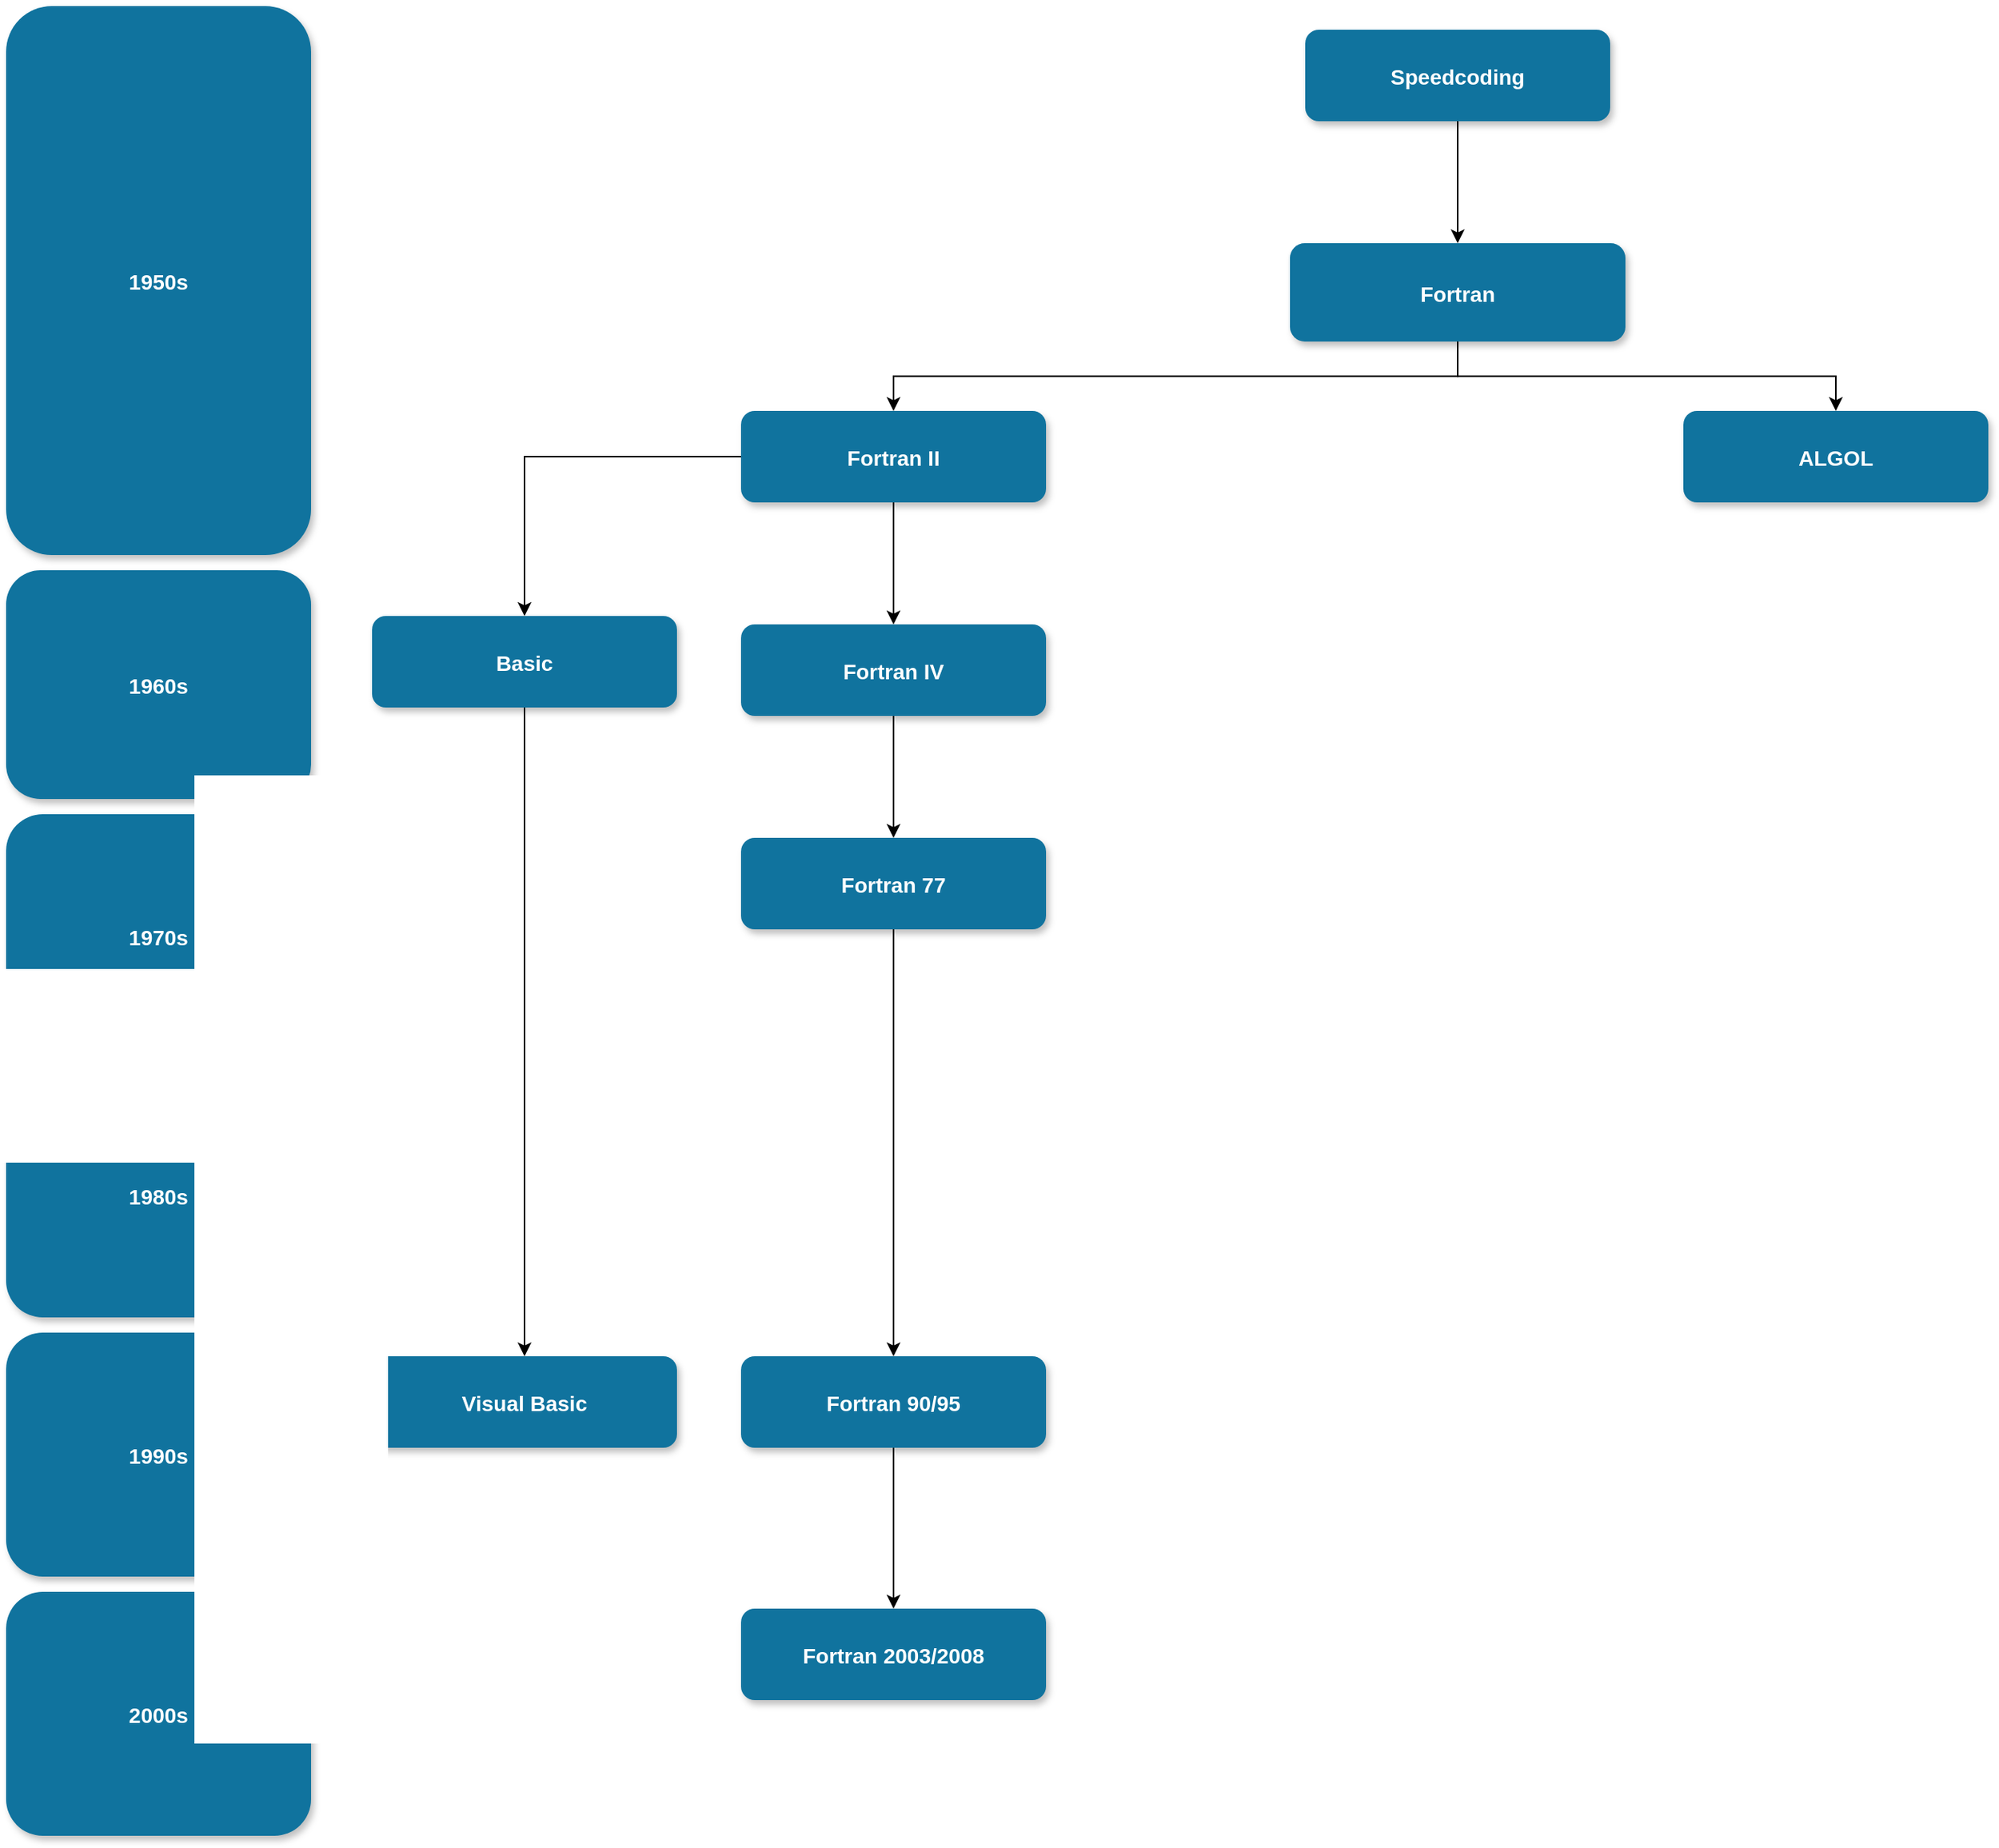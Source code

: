 <mxfile version="20.6.2" type="github"><diagram name="Page-1" id="97916047-d0de-89f5-080d-49f4d83e522f"><mxGraphModel dx="3082.5" dy="720" grid="1" gridSize="10" guides="1" tooltips="1" connect="1" arrows="1" fold="1" page="1" pageScale="1.5" pageWidth="1169" pageHeight="827" background="none" math="0" shadow="0"><root><mxCell id="0"/><mxCell id="1" parent="0"/><mxCell id="ZQCP-Olieppa9Xt7_vwg-67" style="edgeStyle=orthogonalEdgeStyle;rounded=0;orthogonalLoop=1;jettySize=auto;html=1;exitX=0.5;exitY=1;exitDx=0;exitDy=0;" edge="1" parent="1" source="2" target="3"><mxGeometry relative="1" as="geometry"/></mxCell><mxCell id="2" value="Speedcoding" style="rounded=1;fillColor=#10739E;strokeColor=none;shadow=1;gradientColor=none;fontStyle=1;fontColor=#FFFFFF;fontSize=14;" parent="1" vertex="1"><mxGeometry x="672" y="205.5" width="200" height="60" as="geometry"/></mxCell><mxCell id="ZQCP-Olieppa9Xt7_vwg-69" style="edgeStyle=orthogonalEdgeStyle;rounded=0;orthogonalLoop=1;jettySize=auto;html=1;exitX=0.5;exitY=1;exitDx=0;exitDy=0;" edge="1" parent="1" source="3" target="4"><mxGeometry relative="1" as="geometry"/></mxCell><mxCell id="ZQCP-Olieppa9Xt7_vwg-70" style="edgeStyle=orthogonalEdgeStyle;rounded=0;orthogonalLoop=1;jettySize=auto;html=1;exitX=0.5;exitY=1;exitDx=0;exitDy=0;" edge="1" parent="1" source="3" target="5"><mxGeometry relative="1" as="geometry"/></mxCell><mxCell id="3" value="Fortran" style="rounded=1;fillColor=#10739E;strokeColor=none;shadow=1;gradientColor=none;fontStyle=1;fontColor=#FFFFFF;fontSize=14;" parent="1" vertex="1"><mxGeometry x="662" y="345.5" width="220" height="64.5" as="geometry"/></mxCell><mxCell id="ZQCP-Olieppa9Xt7_vwg-56" value="" style="edgeStyle=orthogonalEdgeStyle;rounded=0;orthogonalLoop=1;jettySize=auto;html=1;" edge="1" parent="1" source="4" target="ZQCP-Olieppa9Xt7_vwg-55"><mxGeometry relative="1" as="geometry"/></mxCell><mxCell id="ZQCP-Olieppa9Xt7_vwg-66" value="" style="edgeStyle=orthogonalEdgeStyle;rounded=0;orthogonalLoop=1;jettySize=auto;html=1;" edge="1" parent="1" source="4" target="ZQCP-Olieppa9Xt7_vwg-65"><mxGeometry relative="1" as="geometry"/></mxCell><mxCell id="4" value="Fortran II" style="rounded=1;fillColor=#10739E;strokeColor=none;shadow=1;gradientColor=none;fontStyle=1;fontColor=#FFFFFF;fontSize=14;" parent="1" vertex="1"><mxGeometry x="302" y="455.5" width="200" height="60" as="geometry"/></mxCell><mxCell id="5" value="ALGOL" style="rounded=1;fillColor=#10739E;strokeColor=none;shadow=1;gradientColor=none;fontStyle=1;fontColor=#FFFFFF;fontSize=14;" parent="1" vertex="1"><mxGeometry x="920" y="455.5" width="200" height="60" as="geometry"/></mxCell><mxCell id="ZQCP-Olieppa9Xt7_vwg-58" value="" style="edgeStyle=orthogonalEdgeStyle;rounded=0;orthogonalLoop=1;jettySize=auto;html=1;" edge="1" parent="1" source="ZQCP-Olieppa9Xt7_vwg-55" target="ZQCP-Olieppa9Xt7_vwg-57"><mxGeometry relative="1" as="geometry"/></mxCell><mxCell id="ZQCP-Olieppa9Xt7_vwg-55" value="Fortran IV" style="rounded=1;fillColor=#10739E;strokeColor=none;shadow=1;gradientColor=none;fontStyle=1;fontColor=#FFFFFF;fontSize=14;" vertex="1" parent="1"><mxGeometry x="302" y="595.5" width="200" height="60" as="geometry"/></mxCell><mxCell id="ZQCP-Olieppa9Xt7_vwg-60" value="" style="edgeStyle=orthogonalEdgeStyle;rounded=0;orthogonalLoop=1;jettySize=auto;html=1;" edge="1" parent="1" source="ZQCP-Olieppa9Xt7_vwg-57" target="ZQCP-Olieppa9Xt7_vwg-59"><mxGeometry relative="1" as="geometry"/></mxCell><mxCell id="ZQCP-Olieppa9Xt7_vwg-57" value="Fortran 77" style="rounded=1;fillColor=#10739E;strokeColor=none;shadow=1;gradientColor=none;fontStyle=1;fontColor=#FFFFFF;fontSize=14;" vertex="1" parent="1"><mxGeometry x="302" y="735.5" width="200" height="60" as="geometry"/></mxCell><mxCell id="ZQCP-Olieppa9Xt7_vwg-64" value="" style="edgeStyle=orthogonalEdgeStyle;rounded=0;orthogonalLoop=1;jettySize=auto;html=1;" edge="1" parent="1" source="ZQCP-Olieppa9Xt7_vwg-59" target="ZQCP-Olieppa9Xt7_vwg-63"><mxGeometry relative="1" as="geometry"/></mxCell><mxCell id="ZQCP-Olieppa9Xt7_vwg-59" value="Fortran 90/95" style="rounded=1;fillColor=#10739E;strokeColor=none;shadow=1;gradientColor=none;fontStyle=1;fontColor=#FFFFFF;fontSize=14;" vertex="1" parent="1"><mxGeometry x="302" y="1075.5" width="200" height="60" as="geometry"/></mxCell><mxCell id="ZQCP-Olieppa9Xt7_vwg-63" value="Fortran 2003/2008" style="rounded=1;fillColor=#10739E;strokeColor=none;shadow=1;gradientColor=none;fontStyle=1;fontColor=#FFFFFF;fontSize=14;" vertex="1" parent="1"><mxGeometry x="302" y="1241" width="200" height="60" as="geometry"/></mxCell><mxCell id="ZQCP-Olieppa9Xt7_vwg-72" style="edgeStyle=orthogonalEdgeStyle;rounded=0;orthogonalLoop=1;jettySize=auto;html=1;exitX=0.5;exitY=1;exitDx=0;exitDy=0;" edge="1" parent="1" source="ZQCP-Olieppa9Xt7_vwg-65" target="ZQCP-Olieppa9Xt7_vwg-71"><mxGeometry relative="1" as="geometry"/></mxCell><mxCell id="ZQCP-Olieppa9Xt7_vwg-65" value="Basic" style="rounded=1;fillColor=#10739E;strokeColor=none;shadow=1;gradientColor=none;fontStyle=1;fontColor=#FFFFFF;fontSize=14;" vertex="1" parent="1"><mxGeometry x="60" y="590" width="200" height="60" as="geometry"/></mxCell><mxCell id="ZQCP-Olieppa9Xt7_vwg-71" value="Visual Basic" style="rounded=1;fillColor=#10739E;strokeColor=none;shadow=1;gradientColor=none;fontStyle=1;fontColor=#FFFFFF;fontSize=14;" vertex="1" parent="1"><mxGeometry x="60" y="1075.5" width="200" height="60" as="geometry"/></mxCell><mxCell id="ZQCP-Olieppa9Xt7_vwg-73" value="1950s" style="rounded=1;fillColor=#10739E;strokeColor=none;shadow=1;gradientColor=none;fontStyle=1;fontColor=#FFFFFF;fontSize=14;" vertex="1" parent="1"><mxGeometry x="-180" y="190" width="200" height="360" as="geometry"/></mxCell><mxCell id="ZQCP-Olieppa9Xt7_vwg-74" value="1960s" style="rounded=1;fillColor=#10739E;strokeColor=none;shadow=1;gradientColor=none;fontStyle=1;fontColor=#FFFFFF;fontSize=14;" vertex="1" parent="1"><mxGeometry x="-180" y="560" width="200" height="150" as="geometry"/></mxCell><mxCell id="ZQCP-Olieppa9Xt7_vwg-75" value="1970s" style="rounded=1;fillColor=#10739E;strokeColor=none;shadow=1;gradientColor=none;fontStyle=1;fontColor=#FFFFFF;fontSize=14;" vertex="1" parent="1"><mxGeometry x="-180" y="720" width="200" height="160" as="geometry"/></mxCell><mxCell id="ZQCP-Olieppa9Xt7_vwg-76" value="1980s" style="rounded=1;fillColor=#10739E;strokeColor=none;shadow=1;gradientColor=none;fontStyle=1;fontColor=#FFFFFF;fontSize=14;" vertex="1" parent="1"><mxGeometry x="-180" y="890" width="200" height="160" as="geometry"/></mxCell><mxCell id="ZQCP-Olieppa9Xt7_vwg-77" value="1990s" style="rounded=1;fillColor=#10739E;strokeColor=none;shadow=1;gradientColor=none;fontStyle=1;fontColor=#FFFFFF;fontSize=14;" vertex="1" parent="1"><mxGeometry x="-180" y="1060" width="200" height="160" as="geometry"/></mxCell><mxCell id="ZQCP-Olieppa9Xt7_vwg-78" value="2000s" style="rounded=1;fillColor=#10739E;strokeColor=none;shadow=1;gradientColor=none;fontStyle=1;fontColor=#FFFFFF;fontSize=14;" vertex="1" parent="1"><mxGeometry x="-180" y="1230" width="200" height="160" as="geometry"/></mxCell></root></mxGraphModel></diagram></mxfile>